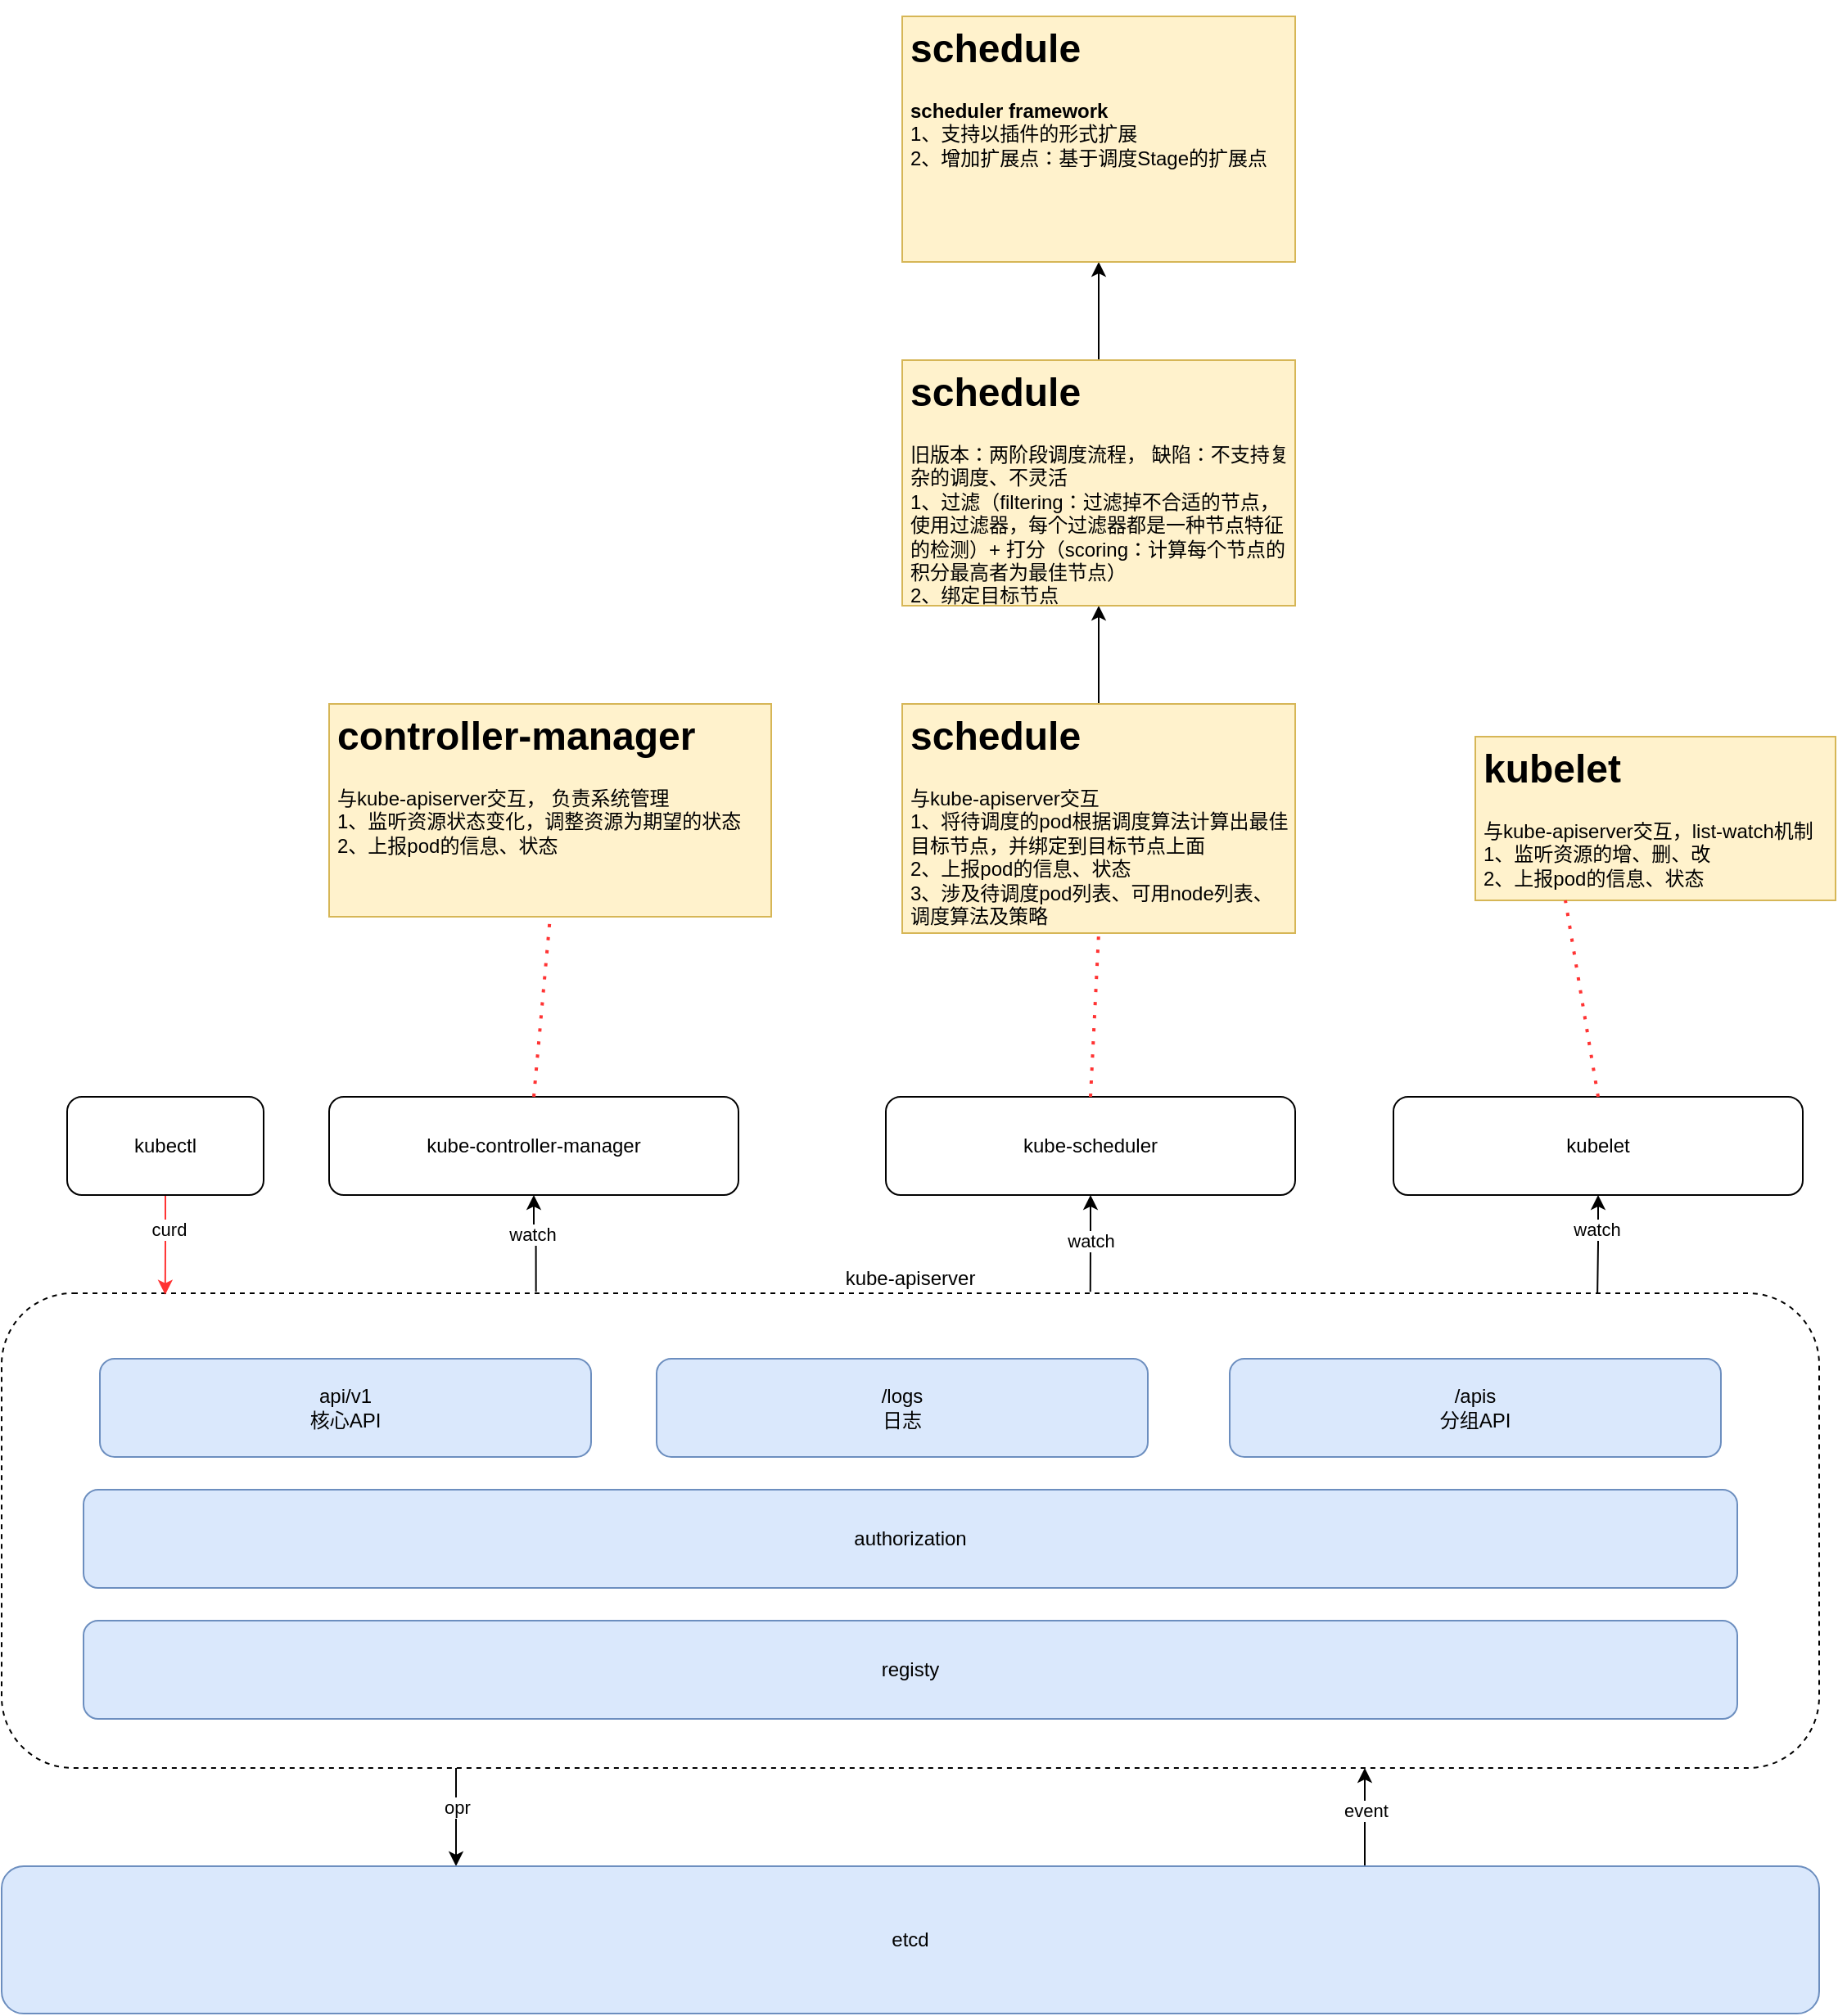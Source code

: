 <mxfile version="22.1.18" type="github">
  <diagram name="第 1 页" id="5bnzdSQ7di5Hu-kQCLIl">
    <mxGraphModel dx="2261" dy="1955" grid="1" gridSize="10" guides="1" tooltips="1" connect="1" arrows="1" fold="1" page="1" pageScale="1" pageWidth="827" pageHeight="1169" math="0" shadow="0">
      <root>
        <mxCell id="0" />
        <mxCell id="1" parent="0" />
        <mxCell id="RGVM73bukpCADxqD2Ha--13" style="edgeStyle=orthogonalEdgeStyle;rounded=0;orthogonalLoop=1;jettySize=auto;html=1;exitX=0.25;exitY=1;exitDx=0;exitDy=0;entryX=0.25;entryY=0;entryDx=0;entryDy=0;" parent="1" source="v4UVJ5CE6T74EgirfSV9-5" target="v4UVJ5CE6T74EgirfSV9-4" edge="1">
          <mxGeometry relative="1" as="geometry" />
        </mxCell>
        <mxCell id="RGVM73bukpCADxqD2Ha--14" value="opr" style="edgeLabel;html=1;align=center;verticalAlign=middle;resizable=0;points=[];" parent="RGVM73bukpCADxqD2Ha--13" vertex="1" connectable="0">
          <mxGeometry x="-0.224" relative="1" as="geometry">
            <mxPoint as="offset" />
          </mxGeometry>
        </mxCell>
        <mxCell id="v4UVJ5CE6T74EgirfSV9-5" value="kube-apiserver" style="rounded=1;whiteSpace=wrap;html=1;dashed=1;labelPosition=center;verticalLabelPosition=top;align=center;verticalAlign=bottom;" parent="1" vertex="1">
          <mxGeometry x="-150" y="160" width="1110" height="290" as="geometry" />
        </mxCell>
        <mxCell id="v4UVJ5CE6T74EgirfSV9-1" value="api/v1&lt;br&gt;核心API" style="rounded=1;whiteSpace=wrap;html=1;fillColor=#dae8fc;strokeColor=#6c8ebf;" parent="1" vertex="1">
          <mxGeometry x="-90" y="200" width="300" height="60" as="geometry" />
        </mxCell>
        <mxCell id="v4UVJ5CE6T74EgirfSV9-2" value="authorization" style="rounded=1;whiteSpace=wrap;html=1;fillColor=#dae8fc;strokeColor=#6c8ebf;" parent="1" vertex="1">
          <mxGeometry x="-100" y="280" width="1010" height="60" as="geometry" />
        </mxCell>
        <mxCell id="v4UVJ5CE6T74EgirfSV9-3" value="registy" style="rounded=1;whiteSpace=wrap;html=1;fillColor=#dae8fc;strokeColor=#6c8ebf;" parent="1" vertex="1">
          <mxGeometry x="-100" y="360" width="1010" height="60" as="geometry" />
        </mxCell>
        <mxCell id="RGVM73bukpCADxqD2Ha--11" style="edgeStyle=orthogonalEdgeStyle;rounded=0;orthogonalLoop=1;jettySize=auto;html=1;exitX=0.75;exitY=0;exitDx=0;exitDy=0;entryX=0.75;entryY=1;entryDx=0;entryDy=0;" parent="1" source="v4UVJ5CE6T74EgirfSV9-4" target="v4UVJ5CE6T74EgirfSV9-5" edge="1">
          <mxGeometry relative="1" as="geometry" />
        </mxCell>
        <mxCell id="RGVM73bukpCADxqD2Ha--12" value="event" style="edgeLabel;html=1;align=center;verticalAlign=middle;resizable=0;points=[];" parent="RGVM73bukpCADxqD2Ha--11" vertex="1" connectable="0">
          <mxGeometry x="0.098" relative="1" as="geometry">
            <mxPoint y="-1" as="offset" />
          </mxGeometry>
        </mxCell>
        <mxCell id="v4UVJ5CE6T74EgirfSV9-4" value="etcd" style="rounded=1;whiteSpace=wrap;html=1;fillColor=#dae8fc;strokeColor=#6c8ebf;" parent="1" vertex="1">
          <mxGeometry x="-150" y="510" width="1110" height="90" as="geometry" />
        </mxCell>
        <mxCell id="v4UVJ5CE6T74EgirfSV9-6" value="/logs&lt;br&gt;日志" style="rounded=1;whiteSpace=wrap;html=1;fillColor=#dae8fc;strokeColor=#6c8ebf;" parent="1" vertex="1">
          <mxGeometry x="250" y="200" width="300" height="60" as="geometry" />
        </mxCell>
        <mxCell id="v4UVJ5CE6T74EgirfSV9-7" value="/apis&lt;br&gt;分组API" style="rounded=1;whiteSpace=wrap;html=1;fillColor=#dae8fc;strokeColor=#6c8ebf;" parent="1" vertex="1">
          <mxGeometry x="600" y="200" width="300" height="60" as="geometry" />
        </mxCell>
        <mxCell id="RGVM73bukpCADxqD2Ha--5" style="edgeStyle=orthogonalEdgeStyle;rounded=0;orthogonalLoop=1;jettySize=auto;html=1;exitX=0.5;exitY=1;exitDx=0;exitDy=0;entryX=0.294;entryY=-0.003;entryDx=0;entryDy=0;startArrow=classic;startFill=1;endArrow=none;endFill=0;entryPerimeter=0;" parent="1" source="RGVM73bukpCADxqD2Ha--1" target="v4UVJ5CE6T74EgirfSV9-5" edge="1">
          <mxGeometry relative="1" as="geometry" />
        </mxCell>
        <mxCell id="RGVM73bukpCADxqD2Ha--10" value="watch" style="edgeLabel;html=1;align=center;verticalAlign=middle;resizable=0;points=[];" parent="RGVM73bukpCADxqD2Ha--5" vertex="1" connectable="0">
          <mxGeometry x="-0.202" y="-1" relative="1" as="geometry">
            <mxPoint as="offset" />
          </mxGeometry>
        </mxCell>
        <mxCell id="RGVM73bukpCADxqD2Ha--1" value="kube-controller-manager" style="rounded=1;whiteSpace=wrap;html=1;" parent="1" vertex="1">
          <mxGeometry x="50" y="40" width="250" height="60" as="geometry" />
        </mxCell>
        <mxCell id="RGVM73bukpCADxqD2Ha--15" style="edgeStyle=orthogonalEdgeStyle;rounded=0;orthogonalLoop=1;jettySize=auto;html=1;exitX=0.5;exitY=1;exitDx=0;exitDy=0;entryX=0.09;entryY=0.003;entryDx=0;entryDy=0;strokeColor=#FF3333;entryPerimeter=0;" parent="1" source="RGVM73bukpCADxqD2Ha--2" target="v4UVJ5CE6T74EgirfSV9-5" edge="1">
          <mxGeometry relative="1" as="geometry" />
        </mxCell>
        <mxCell id="RGVM73bukpCADxqD2Ha--16" value="curd" style="edgeLabel;html=1;align=center;verticalAlign=middle;resizable=0;points=[];" parent="RGVM73bukpCADxqD2Ha--15" vertex="1" connectable="0">
          <mxGeometry x="-0.316" y="1" relative="1" as="geometry">
            <mxPoint x="1" as="offset" />
          </mxGeometry>
        </mxCell>
        <mxCell id="RGVM73bukpCADxqD2Ha--2" value="kubectl" style="rounded=1;whiteSpace=wrap;html=1;" parent="1" vertex="1">
          <mxGeometry x="-110" y="40" width="120" height="60" as="geometry" />
        </mxCell>
        <mxCell id="RGVM73bukpCADxqD2Ha--6" style="edgeStyle=orthogonalEdgeStyle;rounded=0;orthogonalLoop=1;jettySize=auto;html=1;exitX=0.5;exitY=1;exitDx=0;exitDy=0;entryX=0.599;entryY=-0.003;entryDx=0;entryDy=0;entryPerimeter=0;startArrow=classic;startFill=1;endArrow=none;endFill=0;" parent="1" source="RGVM73bukpCADxqD2Ha--3" target="v4UVJ5CE6T74EgirfSV9-5" edge="1">
          <mxGeometry relative="1" as="geometry" />
        </mxCell>
        <mxCell id="RGVM73bukpCADxqD2Ha--8" value="watch" style="edgeLabel;html=1;align=center;verticalAlign=middle;resizable=0;points=[];" parent="RGVM73bukpCADxqD2Ha--6" vertex="1" connectable="0">
          <mxGeometry x="-0.058" relative="1" as="geometry">
            <mxPoint as="offset" />
          </mxGeometry>
        </mxCell>
        <mxCell id="RGVM73bukpCADxqD2Ha--3" value="kube-scheduler" style="rounded=1;whiteSpace=wrap;html=1;" parent="1" vertex="1">
          <mxGeometry x="390" y="40" width="250" height="60" as="geometry" />
        </mxCell>
        <mxCell id="RGVM73bukpCADxqD2Ha--7" style="edgeStyle=orthogonalEdgeStyle;rounded=0;orthogonalLoop=1;jettySize=auto;html=1;exitX=0.5;exitY=1;exitDx=0;exitDy=0;entryX=0.878;entryY=0;entryDx=0;entryDy=0;entryPerimeter=0;endArrow=none;endFill=0;startArrow=classic;startFill=1;" parent="1" source="RGVM73bukpCADxqD2Ha--4" target="v4UVJ5CE6T74EgirfSV9-5" edge="1">
          <mxGeometry relative="1" as="geometry" />
        </mxCell>
        <mxCell id="RGVM73bukpCADxqD2Ha--9" value="watch" style="edgeLabel;html=1;align=center;verticalAlign=middle;resizable=0;points=[];" parent="RGVM73bukpCADxqD2Ha--7" vertex="1" connectable="0">
          <mxGeometry x="-0.323" y="-1" relative="1" as="geometry">
            <mxPoint as="offset" />
          </mxGeometry>
        </mxCell>
        <mxCell id="RGVM73bukpCADxqD2Ha--4" value="kubelet" style="rounded=1;whiteSpace=wrap;html=1;" parent="1" vertex="1">
          <mxGeometry x="700" y="40" width="250" height="60" as="geometry" />
        </mxCell>
        <mxCell id="4fE5z4UuduPDfiOcLxdn-5" value="&lt;h1&gt;kubelet&lt;/h1&gt;&lt;div&gt;与kube-apiserver交互，list-watch机制&lt;/div&gt;&lt;div&gt;1、监听资源的增、删、改&lt;/div&gt;&lt;div&gt;2、上报pod的信息、状态&lt;/div&gt;" style="text;html=1;strokeColor=#d6b656;fillColor=#fff2cc;spacing=5;spacingTop=-20;whiteSpace=wrap;overflow=hidden;rounded=0;" parent="1" vertex="1">
          <mxGeometry x="750" y="-180" width="220" height="100" as="geometry" />
        </mxCell>
        <mxCell id="4fE5z4UuduPDfiOcLxdn-6" value="" style="endArrow=none;dashed=1;html=1;dashPattern=1 3;strokeWidth=2;rounded=0;exitX=0.5;exitY=0;exitDx=0;exitDy=0;strokeColor=#FF3333;entryX=0.25;entryY=1;entryDx=0;entryDy=0;" parent="1" source="RGVM73bukpCADxqD2Ha--4" target="4fE5z4UuduPDfiOcLxdn-5" edge="1">
          <mxGeometry width="50" height="50" relative="1" as="geometry">
            <mxPoint x="780" y="-30" as="sourcePoint" />
            <mxPoint x="830" y="-80" as="targetPoint" />
          </mxGeometry>
        </mxCell>
        <mxCell id="4fE5z4UuduPDfiOcLxdn-7" value="&lt;h1&gt;controller-manager&lt;/h1&gt;&lt;div&gt;与kube-apiserver交互， 负责系统管理&lt;/div&gt;&lt;div&gt;1、监听资源状态变化，调整资源为期望的状态&lt;/div&gt;&lt;div&gt;2、上报pod的信息、状态&lt;/div&gt;" style="text;html=1;strokeColor=#d6b656;fillColor=#fff2cc;spacing=5;spacingTop=-20;whiteSpace=wrap;overflow=hidden;rounded=0;" parent="1" vertex="1">
          <mxGeometry x="50" y="-200" width="270" height="130" as="geometry" />
        </mxCell>
        <mxCell id="3Vg7I-b_KU2aMFhzw3Iw-6" style="edgeStyle=orthogonalEdgeStyle;rounded=0;orthogonalLoop=1;jettySize=auto;html=1;entryX=0.5;entryY=1;entryDx=0;entryDy=0;" edge="1" parent="1" source="4fE5z4UuduPDfiOcLxdn-8" target="3Vg7I-b_KU2aMFhzw3Iw-3">
          <mxGeometry relative="1" as="geometry" />
        </mxCell>
        <mxCell id="4fE5z4UuduPDfiOcLxdn-8" value="&lt;h1&gt;schedule&lt;/h1&gt;&lt;div&gt;与kube-apiserver交互&lt;/div&gt;&lt;div&gt;1、将待调度的pod根据调度算法计算出最佳目标节点，并绑定到目标节点上面&lt;/div&gt;&lt;div&gt;2、上报pod的信息、状态&lt;/div&gt;&lt;div&gt;3、涉及待调度pod列表、可用node列表、调度算法及策略&lt;/div&gt;" style="text;html=1;strokeColor=#d6b656;fillColor=#fff2cc;spacing=5;spacingTop=-20;whiteSpace=wrap;overflow=hidden;rounded=0;" parent="1" vertex="1">
          <mxGeometry x="400" y="-200" width="240" height="140" as="geometry" />
        </mxCell>
        <mxCell id="3Vg7I-b_KU2aMFhzw3Iw-1" value="" style="endArrow=none;dashed=1;html=1;dashPattern=1 3;strokeWidth=2;rounded=0;exitX=0.5;exitY=0;exitDx=0;exitDy=0;entryX=0.5;entryY=1;entryDx=0;entryDy=0;strokeColor=#FF3333;" edge="1" parent="1" source="RGVM73bukpCADxqD2Ha--1" target="4fE5z4UuduPDfiOcLxdn-7">
          <mxGeometry width="50" height="50" relative="1" as="geometry">
            <mxPoint x="150" y="-20" as="sourcePoint" />
            <mxPoint x="200" y="-70" as="targetPoint" />
          </mxGeometry>
        </mxCell>
        <mxCell id="3Vg7I-b_KU2aMFhzw3Iw-2" value="" style="endArrow=none;dashed=1;html=1;dashPattern=1 3;strokeWidth=2;rounded=0;exitX=0.5;exitY=0;exitDx=0;exitDy=0;entryX=0.5;entryY=1;entryDx=0;entryDy=0;strokeColor=#FF3333;" edge="1" parent="1" source="RGVM73bukpCADxqD2Ha--3" target="4fE5z4UuduPDfiOcLxdn-8">
          <mxGeometry width="50" height="50" relative="1" as="geometry">
            <mxPoint x="470" y="-20" as="sourcePoint" />
            <mxPoint x="520" y="-70" as="targetPoint" />
          </mxGeometry>
        </mxCell>
        <mxCell id="3Vg7I-b_KU2aMFhzw3Iw-7" style="edgeStyle=orthogonalEdgeStyle;rounded=0;orthogonalLoop=1;jettySize=auto;html=1;exitX=0.5;exitY=0;exitDx=0;exitDy=0;entryX=0.5;entryY=1;entryDx=0;entryDy=0;" edge="1" parent="1" source="3Vg7I-b_KU2aMFhzw3Iw-3" target="3Vg7I-b_KU2aMFhzw3Iw-5">
          <mxGeometry relative="1" as="geometry" />
        </mxCell>
        <mxCell id="3Vg7I-b_KU2aMFhzw3Iw-3" value="&lt;h1&gt;schedule&lt;/h1&gt;&lt;div&gt;&lt;span style=&quot;background-color: initial;&quot;&gt;旧版本：两阶段调度流程， 缺陷：不支持复杂的调度、不灵活&lt;/span&gt;&lt;/div&gt;&lt;div&gt;&lt;span style=&quot;background-color: initial;&quot;&gt;1、过滤（filtering：过滤掉不合适的节点，使用过滤器，每个过滤器都是一种节点特征的检测）+&amp;nbsp;&lt;/span&gt;&lt;span style=&quot;background-color: initial;&quot;&gt;打分（scoring：计算每个节点的积分最高者为最佳节点）&lt;/span&gt;&lt;/div&gt;&lt;div&gt;&lt;span style=&quot;background-color: initial;&quot;&gt;2、绑定目标节点&lt;/span&gt;&lt;/div&gt;" style="text;html=1;strokeColor=#d6b656;fillColor=#fff2cc;spacing=5;spacingTop=-20;whiteSpace=wrap;overflow=hidden;rounded=0;" vertex="1" parent="1">
          <mxGeometry x="400" y="-410" width="240" height="150" as="geometry" />
        </mxCell>
        <mxCell id="3Vg7I-b_KU2aMFhzw3Iw-5" value="&lt;h1&gt;schedule&lt;/h1&gt;&lt;div&gt;&lt;b&gt;scheduler framework&lt;/b&gt;&lt;/div&gt;&lt;div&gt;&lt;span style=&quot;background-color: initial;&quot;&gt;1、支持以插件的形式扩展&lt;/span&gt;&lt;/div&gt;&lt;div&gt;&lt;span style=&quot;background-color: initial;&quot;&gt;2、增加扩展点：基于调度Stage的扩展点&lt;/span&gt;&lt;/div&gt;" style="text;html=1;strokeColor=#d6b656;fillColor=#fff2cc;spacing=5;spacingTop=-20;whiteSpace=wrap;overflow=hidden;rounded=0;" vertex="1" parent="1">
          <mxGeometry x="400" y="-620" width="240" height="150" as="geometry" />
        </mxCell>
      </root>
    </mxGraphModel>
  </diagram>
</mxfile>
